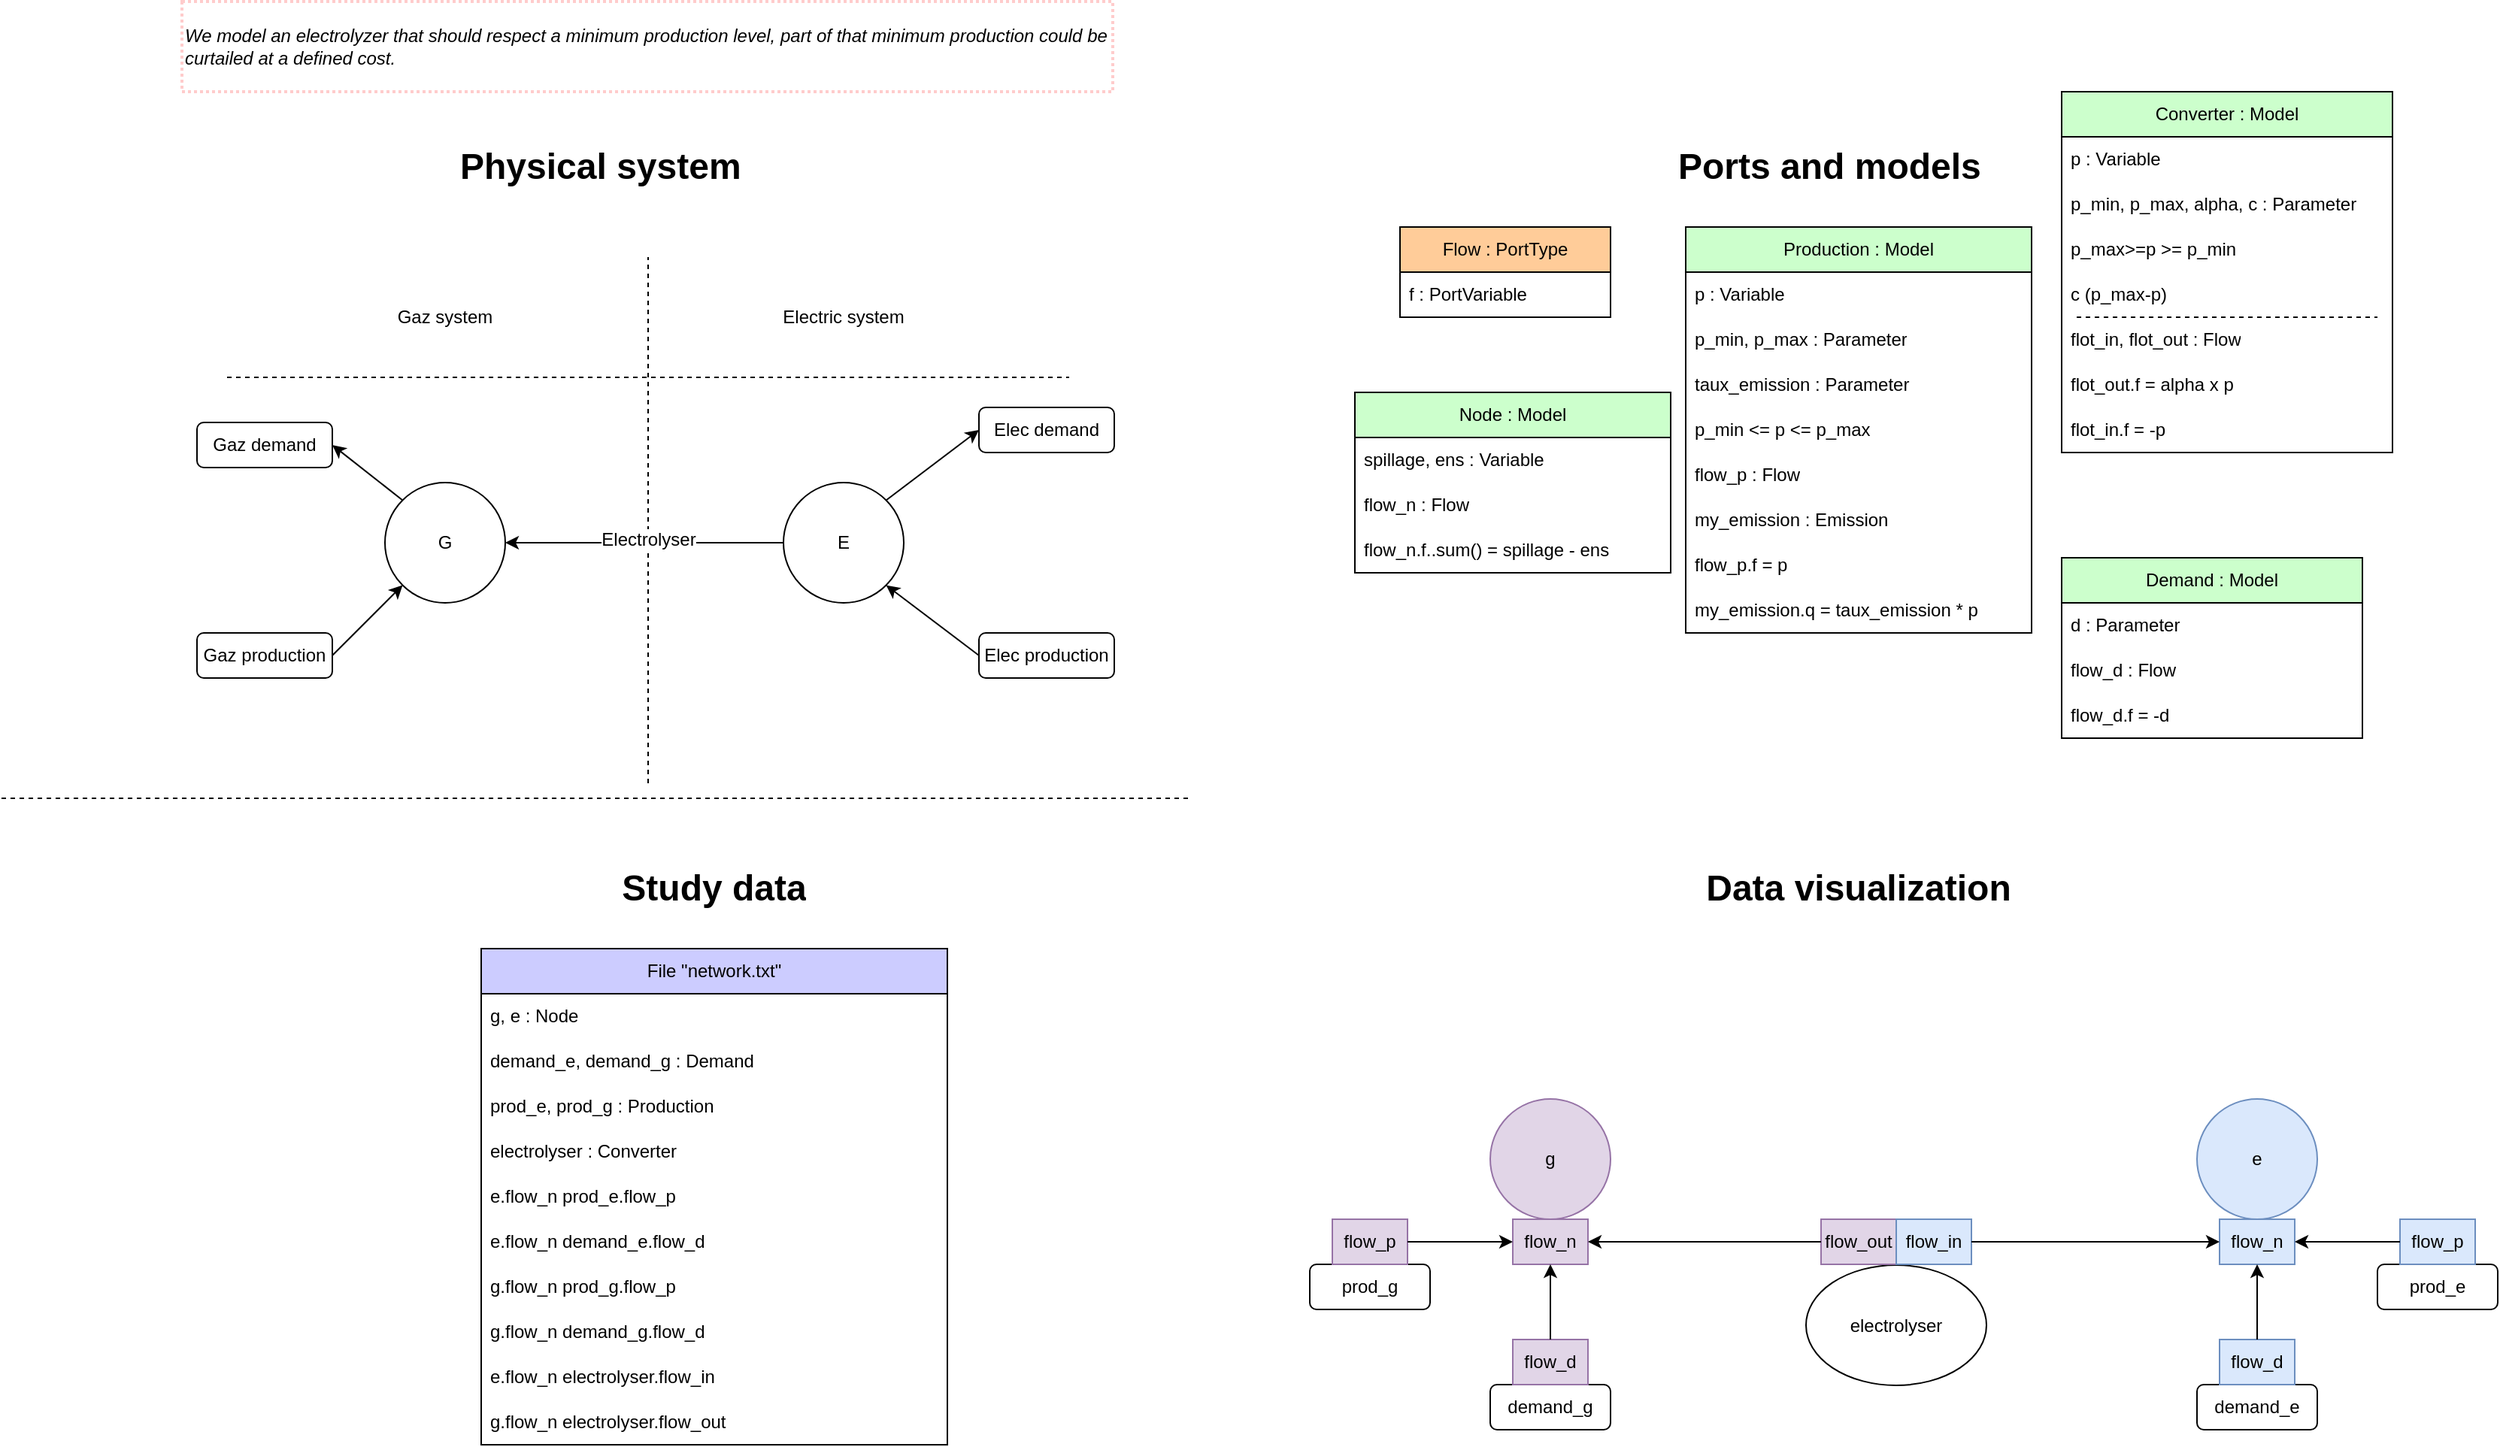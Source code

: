 <mxfile>
    <diagram id="C5RBs43oDa-KdzZeNtuy" name="Page-1">
        <mxGraphModel dx="750" dy="1740" grid="1" gridSize="10" guides="1" tooltips="1" connect="1" arrows="1" fold="1" page="1" pageScale="1" pageWidth="827" pageHeight="1169" math="0" shadow="0">
            <root>
                <mxCell id="WIyWlLk6GJQsqaUBKTNV-0"/>
                <mxCell id="WIyWlLk6GJQsqaUBKTNV-1" parent="WIyWlLk6GJQsqaUBKTNV-0"/>
                <mxCell id="hW5n2ouBTmK9XzmkuQqM-54" value="" style="endArrow=none;dashed=1;html=1;rounded=0;" parent="WIyWlLk6GJQsqaUBKTNV-1" edge="1">
                    <mxGeometry width="50" height="50" relative="1" as="geometry">
                        <mxPoint x="440" y="-10" as="sourcePoint"/>
                        <mxPoint x="440" y="-360" as="targetPoint"/>
                    </mxGeometry>
                </mxCell>
                <mxCell id="hW5n2ouBTmK9XzmkuQqM-55" value="" style="endArrow=none;dashed=1;html=1;rounded=0;" parent="WIyWlLk6GJQsqaUBKTNV-1" edge="1">
                    <mxGeometry width="50" height="50" relative="1" as="geometry">
                        <mxPoint x="160" y="-280" as="sourcePoint"/>
                        <mxPoint x="720" y="-280" as="targetPoint"/>
                    </mxGeometry>
                </mxCell>
                <mxCell id="hW5n2ouBTmK9XzmkuQqM-56" value="Gaz system" style="text;html=1;strokeColor=none;fillColor=none;align=center;verticalAlign=middle;whiteSpace=wrap;rounded=0;" parent="WIyWlLk6GJQsqaUBKTNV-1" vertex="1">
                    <mxGeometry x="250" y="-340" width="110" height="40" as="geometry"/>
                </mxCell>
                <mxCell id="hW5n2ouBTmK9XzmkuQqM-57" value="Electric system" style="text;html=1;strokeColor=none;fillColor=none;align=center;verticalAlign=middle;whiteSpace=wrap;rounded=0;" parent="WIyWlLk6GJQsqaUBKTNV-1" vertex="1">
                    <mxGeometry x="515" y="-340" width="110" height="40" as="geometry"/>
                </mxCell>
                <mxCell id="hW5n2ouBTmK9XzmkuQqM-58" value="G" style="ellipse;whiteSpace=wrap;html=1;aspect=fixed;" parent="WIyWlLk6GJQsqaUBKTNV-1" vertex="1">
                    <mxGeometry x="265" y="-210" width="80" height="80" as="geometry"/>
                </mxCell>
                <mxCell id="hW5n2ouBTmK9XzmkuQqM-59" value="E" style="ellipse;whiteSpace=wrap;html=1;aspect=fixed;" parent="WIyWlLk6GJQsqaUBKTNV-1" vertex="1">
                    <mxGeometry x="530" y="-210" width="80" height="80" as="geometry"/>
                </mxCell>
                <mxCell id="hW5n2ouBTmK9XzmkuQqM-60" value="" style="endArrow=classic;html=1;rounded=0;entryX=0;entryY=1;entryDx=0;entryDy=0;exitX=1;exitY=0.5;exitDx=0;exitDy=0;" parent="WIyWlLk6GJQsqaUBKTNV-1" source="hW5n2ouBTmK9XzmkuQqM-64" target="hW5n2ouBTmK9XzmkuQqM-58" edge="1">
                    <mxGeometry width="50" height="50" relative="1" as="geometry">
                        <mxPoint x="230" y="-90" as="sourcePoint"/>
                        <mxPoint x="440" y="-90" as="targetPoint"/>
                    </mxGeometry>
                </mxCell>
                <mxCell id="hW5n2ouBTmK9XzmkuQqM-61" value="" style="endArrow=classic;html=1;rounded=0;exitX=0;exitY=0;exitDx=0;exitDy=0;entryX=1;entryY=0.5;entryDx=0;entryDy=0;" parent="WIyWlLk6GJQsqaUBKTNV-1" source="hW5n2ouBTmK9XzmkuQqM-58" target="hW5n2ouBTmK9XzmkuQqM-67" edge="1">
                    <mxGeometry width="50" height="50" relative="1" as="geometry">
                        <mxPoint x="240" y="-80" as="sourcePoint"/>
                        <mxPoint x="210" y="-230" as="targetPoint"/>
                    </mxGeometry>
                </mxCell>
                <mxCell id="hW5n2ouBTmK9XzmkuQqM-62" value="" style="endArrow=classic;html=1;rounded=0;exitX=1;exitY=0;exitDx=0;exitDy=0;entryX=0;entryY=0.5;entryDx=0;entryDy=0;" parent="WIyWlLk6GJQsqaUBKTNV-1" source="hW5n2ouBTmK9XzmkuQqM-59" target="hW5n2ouBTmK9XzmkuQqM-66" edge="1">
                    <mxGeometry width="50" height="50" relative="1" as="geometry">
                        <mxPoint x="707" y="-228" as="sourcePoint"/>
                        <mxPoint x="650" y="-240" as="targetPoint"/>
                    </mxGeometry>
                </mxCell>
                <mxCell id="hW5n2ouBTmK9XzmkuQqM-63" value="" style="endArrow=classic;html=1;rounded=0;entryX=1;entryY=1;entryDx=0;entryDy=0;exitX=0;exitY=0.5;exitDx=0;exitDy=0;" parent="WIyWlLk6GJQsqaUBKTNV-1" source="hW5n2ouBTmK9XzmkuQqM-65" target="hW5n2ouBTmK9XzmkuQqM-59" edge="1">
                    <mxGeometry width="50" height="50" relative="1" as="geometry">
                        <mxPoint x="650" y="-90" as="sourcePoint"/>
                        <mxPoint x="600" y="-110" as="targetPoint"/>
                    </mxGeometry>
                </mxCell>
                <mxCell id="hW5n2ouBTmK9XzmkuQqM-64" value="Gaz production" style="rounded=1;whiteSpace=wrap;html=1;" parent="WIyWlLk6GJQsqaUBKTNV-1" vertex="1">
                    <mxGeometry x="140" y="-110" width="90" height="30" as="geometry"/>
                </mxCell>
                <mxCell id="hW5n2ouBTmK9XzmkuQqM-65" value="Elec production" style="rounded=1;whiteSpace=wrap;html=1;" parent="WIyWlLk6GJQsqaUBKTNV-1" vertex="1">
                    <mxGeometry x="660" y="-110" width="90" height="30" as="geometry"/>
                </mxCell>
                <mxCell id="hW5n2ouBTmK9XzmkuQqM-66" value="Elec demand" style="rounded=1;whiteSpace=wrap;html=1;" parent="WIyWlLk6GJQsqaUBKTNV-1" vertex="1">
                    <mxGeometry x="660" y="-260" width="90" height="30" as="geometry"/>
                </mxCell>
                <mxCell id="hW5n2ouBTmK9XzmkuQqM-67" value="Gaz demand" style="rounded=1;whiteSpace=wrap;html=1;" parent="WIyWlLk6GJQsqaUBKTNV-1" vertex="1">
                    <mxGeometry x="140" y="-250" width="90" height="30" as="geometry"/>
                </mxCell>
                <mxCell id="hW5n2ouBTmK9XzmkuQqM-70" value="" style="endArrow=classic;html=1;rounded=0;exitX=0;exitY=0.5;exitDx=0;exitDy=0;entryX=1;entryY=0.5;entryDx=0;entryDy=0;" parent="WIyWlLk6GJQsqaUBKTNV-1" source="hW5n2ouBTmK9XzmkuQqM-59" target="hW5n2ouBTmK9XzmkuQqM-58" edge="1">
                    <mxGeometry relative="1" as="geometry">
                        <mxPoint x="360" y="-70" as="sourcePoint"/>
                        <mxPoint x="460" y="-70" as="targetPoint"/>
                    </mxGeometry>
                </mxCell>
                <mxCell id="hW5n2ouBTmK9XzmkuQqM-71" value="Label" style="edgeLabel;resizable=0;html=1;align=center;verticalAlign=middle;" parent="hW5n2ouBTmK9XzmkuQqM-70" connectable="0" vertex="1">
                    <mxGeometry relative="1" as="geometry"/>
                </mxCell>
                <mxCell id="hW5n2ouBTmK9XzmkuQqM-72" value="&lt;font style=&quot;font-size: 12px;&quot;&gt;Electrolyser&lt;/font&gt;" style="edgeLabel;html=1;align=center;verticalAlign=middle;resizable=0;points=[];" parent="hW5n2ouBTmK9XzmkuQqM-70" vertex="1" connectable="0">
                    <mxGeometry x="-0.024" y="-2" relative="1" as="geometry">
                        <mxPoint as="offset"/>
                    </mxGeometry>
                </mxCell>
                <mxCell id="hW5n2ouBTmK9XzmkuQqM-78" value="" style="endArrow=none;dashed=1;html=1;rounded=0;" parent="WIyWlLk6GJQsqaUBKTNV-1" edge="1">
                    <mxGeometry width="50" height="50" relative="1" as="geometry">
                        <mxPoint x="10" as="sourcePoint"/>
                        <mxPoint x="800" as="targetPoint"/>
                    </mxGeometry>
                </mxCell>
                <mxCell id="hW5n2ouBTmK9XzmkuQqM-81" value="&lt;h1&gt;Physical system&lt;br&gt;&lt;/h1&gt;" style="text;html=1;strokeColor=none;fillColor=none;spacing=5;spacingTop=-20;whiteSpace=wrap;overflow=hidden;rounded=0;" parent="WIyWlLk6GJQsqaUBKTNV-1" vertex="1">
                    <mxGeometry x="310" y="-440" width="250" height="40" as="geometry"/>
                </mxCell>
                <mxCell id="0" value="" style="group" parent="WIyWlLk6GJQsqaUBKTNV-1" vertex="1" connectable="0">
                    <mxGeometry x="890" y="-440" width="710" height="460" as="geometry"/>
                </mxCell>
                <mxCell id="hW5n2ouBTmK9XzmkuQqM-79" value="&lt;h1&gt;Ports and models&lt;br&gt;&lt;/h1&gt;" style="text;html=1;strokeColor=none;fillColor=none;spacing=5;spacingTop=-20;whiteSpace=wrap;overflow=hidden;rounded=0;" parent="0" vertex="1">
                    <mxGeometry x="230" width="250" height="40" as="geometry"/>
                </mxCell>
                <mxCell id="92" value="Flow : PortType" style="swimlane;fontStyle=0;childLayout=stackLayout;horizontal=1;startSize=30;horizontalStack=0;resizeParent=1;resizeParentMax=0;resizeLast=0;collapsible=1;marginBottom=0;whiteSpace=wrap;html=1;fillColor=#FFCC99;" parent="0" vertex="1">
                    <mxGeometry x="50" y="60" width="140" height="60" as="geometry"/>
                </mxCell>
                <mxCell id="93" value="f : PortVariable" style="text;strokeColor=none;fillColor=none;align=left;verticalAlign=middle;spacingLeft=4;spacingRight=4;overflow=hidden;points=[[0,0.5],[1,0.5]];portConstraint=eastwest;rotatable=0;whiteSpace=wrap;html=1;" parent="92" vertex="1">
                    <mxGeometry y="30" width="140" height="30" as="geometry"/>
                </mxCell>
                <mxCell id="94" value="Node : Model" style="swimlane;fontStyle=0;childLayout=stackLayout;horizontal=1;startSize=30;horizontalStack=0;resizeParent=1;resizeParentMax=0;resizeLast=0;collapsible=1;marginBottom=0;whiteSpace=wrap;html=1;fillColor=#CCFFCC;fontColor=#000000;" parent="0" vertex="1">
                    <mxGeometry x="20" y="170" width="210" height="120" as="geometry"/>
                </mxCell>
                <mxCell id="95" value="spillage, ens : Variable" style="text;strokeColor=none;fillColor=none;align=left;verticalAlign=middle;spacingLeft=4;spacingRight=4;overflow=hidden;points=[[0,0.5],[1,0.5]];portConstraint=eastwest;rotatable=0;whiteSpace=wrap;html=1;" parent="94" vertex="1">
                    <mxGeometry y="30" width="210" height="30" as="geometry"/>
                </mxCell>
                <mxCell id="96" value="flow_n : Flow" style="text;strokeColor=none;fillColor=none;align=left;verticalAlign=middle;spacingLeft=4;spacingRight=4;overflow=hidden;points=[[0,0.5],[1,0.5]];portConstraint=eastwest;rotatable=0;whiteSpace=wrap;html=1;" parent="94" vertex="1">
                    <mxGeometry y="60" width="210" height="30" as="geometry"/>
                </mxCell>
                <mxCell id="97" value="flow_n.f..sum() = spillage - ens" style="text;strokeColor=none;fillColor=none;align=left;verticalAlign=middle;spacingLeft=4;spacingRight=4;overflow=hidden;points=[[0,0.5],[1,0.5]];portConstraint=eastwest;rotatable=0;whiteSpace=wrap;html=1;" parent="94" vertex="1">
                    <mxGeometry y="90" width="210" height="30" as="geometry"/>
                </mxCell>
                <mxCell id="107" value="&lt;font color=&quot;#000000&quot;&gt;Converter : Model&lt;/font&gt;" style="swimlane;fontStyle=0;childLayout=stackLayout;horizontal=1;startSize=30;horizontalStack=0;resizeParent=1;resizeParentMax=0;resizeLast=0;collapsible=1;marginBottom=0;whiteSpace=wrap;html=1;fillColor=#CCFFCC;" parent="0" vertex="1">
                    <mxGeometry x="490" y="-30" width="220" height="240" as="geometry"/>
                </mxCell>
                <mxCell id="108" value="p : Variable" style="text;strokeColor=none;fillColor=none;align=left;verticalAlign=middle;spacingLeft=4;spacingRight=4;overflow=hidden;points=[[0,0.5],[1,0.5]];portConstraint=eastwest;rotatable=0;whiteSpace=wrap;html=1;" parent="107" vertex="1">
                    <mxGeometry y="30" width="220" height="30" as="geometry"/>
                </mxCell>
                <mxCell id="109" value="p_min, p_max, alpha, c : Parameter" style="text;strokeColor=none;fillColor=none;align=left;verticalAlign=middle;spacingLeft=4;spacingRight=4;overflow=hidden;points=[[0,0.5],[1,0.5]];portConstraint=eastwest;rotatable=0;whiteSpace=wrap;html=1;" parent="107" vertex="1">
                    <mxGeometry y="60" width="220" height="30" as="geometry"/>
                </mxCell>
                <mxCell id="130" value="p_max&amp;gt;=p &amp;gt;= p_min" style="text;strokeColor=none;fillColor=none;align=left;verticalAlign=middle;spacingLeft=4;spacingRight=4;overflow=hidden;points=[[0,0.5],[1,0.5]];portConstraint=eastwest;rotatable=0;whiteSpace=wrap;html=1;" vertex="1" parent="107">
                    <mxGeometry y="90" width="220" height="30" as="geometry"/>
                </mxCell>
                <mxCell id="110" value="c (p_max-p)" style="text;strokeColor=none;fillColor=none;align=left;verticalAlign=middle;spacingLeft=4;spacingRight=4;overflow=hidden;points=[[0,0.5],[1,0.5]];portConstraint=eastwest;rotatable=0;whiteSpace=wrap;html=1;" parent="107" vertex="1">
                    <mxGeometry y="120" width="220" height="30" as="geometry"/>
                </mxCell>
                <mxCell id="111" value="" style="endArrow=none;dashed=1;html=1;rounded=0;exitX=0;exitY=0.5;exitDx=0;exitDy=0;entryX=1;entryY=0.5;entryDx=0;entryDy=0;" parent="107" edge="1">
                    <mxGeometry width="50" height="50" relative="1" as="geometry">
                        <mxPoint x="10" y="150" as="sourcePoint"/>
                        <mxPoint x="210" y="150" as="targetPoint"/>
                    </mxGeometry>
                </mxCell>
                <mxCell id="112" value="flot_in, flot_out : Flow" style="text;strokeColor=none;fillColor=none;align=left;verticalAlign=middle;spacingLeft=4;spacingRight=4;overflow=hidden;points=[[0,0.5],[1,0.5]];portConstraint=eastwest;rotatable=0;whiteSpace=wrap;html=1;" parent="107" vertex="1">
                    <mxGeometry y="150" width="220" height="30" as="geometry"/>
                </mxCell>
                <mxCell id="114" value="flot_out.f = alpha x p" style="text;strokeColor=none;fillColor=none;align=left;verticalAlign=middle;spacingLeft=4;spacingRight=4;overflow=hidden;points=[[0,0.5],[1,0.5]];portConstraint=eastwest;rotatable=0;whiteSpace=wrap;html=1;" parent="107" vertex="1">
                    <mxGeometry y="180" width="220" height="30" as="geometry"/>
                </mxCell>
                <mxCell id="113" value="flot_in.f = -p" style="text;strokeColor=none;fillColor=none;align=left;verticalAlign=middle;spacingLeft=4;spacingRight=4;overflow=hidden;points=[[0,0.5],[1,0.5]];portConstraint=eastwest;rotatable=0;whiteSpace=wrap;html=1;" parent="107" vertex="1">
                    <mxGeometry y="210" width="220" height="30" as="geometry"/>
                </mxCell>
                <mxCell id="115" value="Demand : Model" style="swimlane;fontStyle=0;childLayout=stackLayout;horizontal=1;startSize=30;horizontalStack=0;resizeParent=1;resizeParentMax=0;resizeLast=0;collapsible=1;marginBottom=0;whiteSpace=wrap;html=1;fillColor=#CCFFCC;fontColor=#000000;" parent="0" vertex="1">
                    <mxGeometry x="490" y="280" width="200" height="120" as="geometry"/>
                </mxCell>
                <mxCell id="116" value="d : Parameter" style="text;strokeColor=none;fillColor=none;align=left;verticalAlign=middle;spacingLeft=4;spacingRight=4;overflow=hidden;points=[[0,0.5],[1,0.5]];portConstraint=eastwest;rotatable=0;whiteSpace=wrap;html=1;" parent="115" vertex="1">
                    <mxGeometry y="30" width="200" height="30" as="geometry"/>
                </mxCell>
                <mxCell id="117" value="flow_d : Flow" style="text;strokeColor=none;fillColor=none;align=left;verticalAlign=middle;spacingLeft=4;spacingRight=4;overflow=hidden;points=[[0,0.5],[1,0.5]];portConstraint=eastwest;rotatable=0;whiteSpace=wrap;html=1;" parent="115" vertex="1">
                    <mxGeometry y="60" width="200" height="30" as="geometry"/>
                </mxCell>
                <mxCell id="118" value="flow_d.f = -d" style="text;strokeColor=none;fillColor=none;align=left;verticalAlign=middle;spacingLeft=4;spacingRight=4;overflow=hidden;points=[[0,0.5],[1,0.5]];portConstraint=eastwest;rotatable=0;whiteSpace=wrap;html=1;" parent="115" vertex="1">
                    <mxGeometry y="90" width="200" height="30" as="geometry"/>
                </mxCell>
                <mxCell id="1" value="" style="group" parent="WIyWlLk6GJQsqaUBKTNV-1" vertex="1" connectable="0">
                    <mxGeometry x="109" y="40" width="680" height="320" as="geometry"/>
                </mxCell>
                <mxCell id="hW5n2ouBTmK9XzmkuQqM-36" value="File &quot;network.txt&quot;" style="swimlane;fontStyle=0;childLayout=stackLayout;horizontal=1;startSize=30;horizontalStack=0;resizeParent=1;resizeParentMax=0;resizeLast=0;collapsible=1;marginBottom=0;whiteSpace=wrap;html=1;fillColor=#CCCCFF;" parent="1" vertex="1">
                    <mxGeometry x="220" y="60" width="310" height="330" as="geometry"/>
                </mxCell>
                <mxCell id="hW5n2ouBTmK9XzmkuQqM-39" value="g, e : Node" style="text;strokeColor=none;fillColor=none;align=left;verticalAlign=middle;spacingLeft=4;spacingRight=4;overflow=hidden;points=[[0,0.5],[1,0.5]];portConstraint=eastwest;rotatable=0;whiteSpace=wrap;html=1;" parent="hW5n2ouBTmK9XzmkuQqM-36" vertex="1">
                    <mxGeometry y="30" width="310" height="30" as="geometry"/>
                </mxCell>
                <mxCell id="hW5n2ouBTmK9XzmkuQqM-44" value="demand_e, demand_g : Demand" style="text;strokeColor=none;fillColor=none;align=left;verticalAlign=middle;spacingLeft=4;spacingRight=4;overflow=hidden;points=[[0,0.5],[1,0.5]];portConstraint=eastwest;rotatable=0;whiteSpace=wrap;html=1;" parent="hW5n2ouBTmK9XzmkuQqM-36" vertex="1">
                    <mxGeometry y="60" width="310" height="30" as="geometry"/>
                </mxCell>
                <mxCell id="hW5n2ouBTmK9XzmkuQqM-41" value="prod_e, prod_g : Production" style="text;strokeColor=none;fillColor=none;align=left;verticalAlign=middle;spacingLeft=4;spacingRight=4;overflow=hidden;points=[[0,0.5],[1,0.5]];portConstraint=eastwest;rotatable=0;whiteSpace=wrap;html=1;" parent="hW5n2ouBTmK9XzmkuQqM-36" vertex="1">
                    <mxGeometry y="90" width="310" height="30" as="geometry"/>
                </mxCell>
                <mxCell id="hW5n2ouBTmK9XzmkuQqM-37" value="electrolyser : Converter" style="text;strokeColor=none;fillColor=none;align=left;verticalAlign=middle;spacingLeft=4;spacingRight=4;overflow=hidden;points=[[0,0.5],[1,0.5]];portConstraint=eastwest;rotatable=0;whiteSpace=wrap;html=1;" parent="hW5n2ouBTmK9XzmkuQqM-36" vertex="1">
                    <mxGeometry y="120" width="310" height="30" as="geometry"/>
                </mxCell>
                <mxCell id="hW5n2ouBTmK9XzmkuQqM-47" value="e.flow_n prod_e.flow_p" style="text;strokeColor=none;fillColor=none;align=left;verticalAlign=middle;spacingLeft=4;spacingRight=4;overflow=hidden;points=[[0,0.5],[1,0.5]];portConstraint=eastwest;rotatable=0;whiteSpace=wrap;html=1;" parent="hW5n2ouBTmK9XzmkuQqM-36" vertex="1">
                    <mxGeometry y="150" width="310" height="30" as="geometry"/>
                </mxCell>
                <mxCell id="hW5n2ouBTmK9XzmkuQqM-48" value="e.flow_n demand_e.flow_d" style="text;strokeColor=none;fillColor=none;align=left;verticalAlign=middle;spacingLeft=4;spacingRight=4;overflow=hidden;points=[[0,0.5],[1,0.5]];portConstraint=eastwest;rotatable=0;whiteSpace=wrap;html=1;" parent="hW5n2ouBTmK9XzmkuQqM-36" vertex="1">
                    <mxGeometry y="180" width="310" height="30" as="geometry"/>
                </mxCell>
                <mxCell id="hW5n2ouBTmK9XzmkuQqM-49" value="g.flow_n prod_g.flow_p" style="text;strokeColor=none;fillColor=none;align=left;verticalAlign=middle;spacingLeft=4;spacingRight=4;overflow=hidden;points=[[0,0.5],[1,0.5]];portConstraint=eastwest;rotatable=0;whiteSpace=wrap;html=1;" parent="hW5n2ouBTmK9XzmkuQqM-36" vertex="1">
                    <mxGeometry y="210" width="310" height="30" as="geometry"/>
                </mxCell>
                <mxCell id="hW5n2ouBTmK9XzmkuQqM-50" value="g.flow_n demand_g.flow_d" style="text;strokeColor=none;fillColor=none;align=left;verticalAlign=middle;spacingLeft=4;spacingRight=4;overflow=hidden;points=[[0,0.5],[1,0.5]];portConstraint=eastwest;rotatable=0;whiteSpace=wrap;html=1;" parent="hW5n2ouBTmK9XzmkuQqM-36" vertex="1">
                    <mxGeometry y="240" width="310" height="30" as="geometry"/>
                </mxCell>
                <mxCell id="hW5n2ouBTmK9XzmkuQqM-51" value="e.flow_n electrolyser.flow_in" style="text;strokeColor=none;fillColor=none;align=left;verticalAlign=middle;spacingLeft=4;spacingRight=4;overflow=hidden;points=[[0,0.5],[1,0.5]];portConstraint=eastwest;rotatable=0;whiteSpace=wrap;html=1;" parent="hW5n2ouBTmK9XzmkuQqM-36" vertex="1">
                    <mxGeometry y="270" width="310" height="30" as="geometry"/>
                </mxCell>
                <mxCell id="hW5n2ouBTmK9XzmkuQqM-46" value="g.flow_n electrolyser.flow_out" style="text;strokeColor=none;fillColor=none;align=left;verticalAlign=middle;spacingLeft=4;spacingRight=4;overflow=hidden;points=[[0,0.5],[1,0.5]];portConstraint=eastwest;rotatable=0;whiteSpace=wrap;html=1;" parent="hW5n2ouBTmK9XzmkuQqM-36" vertex="1">
                    <mxGeometry y="300" width="310" height="30" as="geometry"/>
                </mxCell>
                <mxCell id="hW5n2ouBTmK9XzmkuQqM-80" value="&lt;h1&gt;Study data&lt;br&gt;&lt;/h1&gt;" style="text;html=1;strokeColor=none;fillColor=none;spacing=5;spacingTop=-20;whiteSpace=wrap;overflow=hidden;rounded=0;align=center;" parent="1" vertex="1">
                    <mxGeometry x="250" width="250" height="40" as="geometry"/>
                </mxCell>
                <mxCell id="11" value="&lt;font style=&quot;&quot;&gt;&lt;b style=&quot;&quot;&gt;&lt;font style=&quot;font-size: 24px;&quot;&gt;Data visualization&lt;/font&gt;&lt;br&gt;&lt;/b&gt;&lt;/font&gt;" style="text;html=1;strokeColor=none;fillColor=none;align=center;verticalAlign=middle;whiteSpace=wrap;rounded=0;" parent="WIyWlLk6GJQsqaUBKTNV-1" vertex="1">
                    <mxGeometry x="1030" width="430" height="120" as="geometry"/>
                </mxCell>
                <mxCell id="49" value="" style="group" parent="WIyWlLk6GJQsqaUBKTNV-1" vertex="1" connectable="0">
                    <mxGeometry x="880" y="170" width="790" height="260.5" as="geometry"/>
                </mxCell>
                <mxCell id="2" value="" style="group" parent="49" vertex="1" connectable="0">
                    <mxGeometry x="120" y="30" width="80" height="110" as="geometry"/>
                </mxCell>
                <mxCell id="3" value="g" style="ellipse;whiteSpace=wrap;html=1;aspect=fixed;fillColor=#e1d5e7;strokeColor=#9673a6;" parent="2" vertex="1">
                    <mxGeometry width="80" height="80" as="geometry"/>
                </mxCell>
                <mxCell id="4" value="flow_n" style="rounded=0;whiteSpace=wrap;html=1;fillColor=#e1d5e7;strokeColor=#9673a6;" parent="2" vertex="1">
                    <mxGeometry x="15" y="80" width="50" height="30" as="geometry"/>
                </mxCell>
                <mxCell id="8" value="" style="group" parent="49" vertex="1" connectable="0">
                    <mxGeometry x="590" y="30" width="80" height="110" as="geometry"/>
                </mxCell>
                <mxCell id="9" value="e" style="ellipse;whiteSpace=wrap;html=1;aspect=fixed;fillColor=#dae8fc;strokeColor=#6c8ebf;" parent="8" vertex="1">
                    <mxGeometry width="80" height="80" as="geometry"/>
                </mxCell>
                <mxCell id="10" value="flow_n" style="rounded=0;whiteSpace=wrap;html=1;fillColor=#dae8fc;strokeColor=#6c8ebf;" parent="8" vertex="1">
                    <mxGeometry x="15" y="80" width="50" height="30" as="geometry"/>
                </mxCell>
                <mxCell id="17" value="" style="group" parent="49" vertex="1" connectable="0">
                    <mxGeometry x="330" y="110" width="120" height="110.5" as="geometry"/>
                </mxCell>
                <mxCell id="18" value="electrolyser" style="ellipse;whiteSpace=wrap;html=1;" parent="17" vertex="1">
                    <mxGeometry y="30.5" width="120" height="80" as="geometry"/>
                </mxCell>
                <mxCell id="19" value="" style="group;fillColor=#f8cecc;strokeColor=#b85450;" parent="17" vertex="1" connectable="0">
                    <mxGeometry x="10" width="100" height="30" as="geometry"/>
                </mxCell>
                <mxCell id="20" value="flow_out" style="rounded=0;whiteSpace=wrap;html=1;fillColor=#e1d5e7;strokeColor=#9673a6;" parent="19" vertex="1">
                    <mxGeometry width="50" height="30" as="geometry"/>
                </mxCell>
                <mxCell id="21" value="flow_in" style="rounded=0;whiteSpace=wrap;html=1;fillColor=#dae8fc;strokeColor=#6c8ebf;" parent="19" vertex="1">
                    <mxGeometry x="50" width="50" height="30" as="geometry"/>
                </mxCell>
                <mxCell id="33" value="" style="group" parent="49" vertex="1" connectable="0">
                    <mxGeometry x="710" y="110" width="80" height="60" as="geometry"/>
                </mxCell>
                <mxCell id="30" value="prod_e" style="rounded=1;whiteSpace=wrap;html=1;container=0;" parent="33" vertex="1">
                    <mxGeometry y="30" width="80" height="30" as="geometry"/>
                </mxCell>
                <mxCell id="31" value="flow_p" style="rounded=0;whiteSpace=wrap;html=1;fillColor=#dae8fc;strokeColor=#6c8ebf;container=0;" parent="33" vertex="1">
                    <mxGeometry x="15" width="50" height="30" as="geometry"/>
                </mxCell>
                <mxCell id="34" value="" style="group" parent="49" vertex="1" connectable="0">
                    <mxGeometry x="590" y="190" width="80" height="60" as="geometry"/>
                </mxCell>
                <mxCell id="35" value="demand_e" style="rounded=1;whiteSpace=wrap;html=1;container=0;" parent="34" vertex="1">
                    <mxGeometry y="30" width="80" height="30" as="geometry"/>
                </mxCell>
                <mxCell id="36" value="flow_d" style="rounded=0;whiteSpace=wrap;html=1;fillColor=#dae8fc;strokeColor=#6c8ebf;container=0;" parent="34" vertex="1">
                    <mxGeometry x="15" width="50" height="30" as="geometry"/>
                </mxCell>
                <mxCell id="37" value="" style="group" parent="49" vertex="1" connectable="0">
                    <mxGeometry x="120" y="190" width="80" height="60" as="geometry"/>
                </mxCell>
                <mxCell id="38" value="demand_g" style="rounded=1;whiteSpace=wrap;html=1;container=0;" parent="37" vertex="1">
                    <mxGeometry y="30" width="80" height="30" as="geometry"/>
                </mxCell>
                <mxCell id="39" value="flow_d" style="rounded=0;whiteSpace=wrap;html=1;fillColor=#e1d5e7;strokeColor=#9673a6;container=0;" parent="37" vertex="1">
                    <mxGeometry x="15" width="50" height="30" as="geometry"/>
                </mxCell>
                <mxCell id="40" value="" style="group" parent="49" vertex="1" connectable="0">
                    <mxGeometry y="110" width="80" height="60" as="geometry"/>
                </mxCell>
                <mxCell id="41" value="prod_g" style="rounded=1;whiteSpace=wrap;html=1;container=0;" parent="40" vertex="1">
                    <mxGeometry y="30" width="80" height="30" as="geometry"/>
                </mxCell>
                <mxCell id="42" value="flow_p" style="rounded=0;whiteSpace=wrap;html=1;fillColor=#e1d5e7;strokeColor=#9673a6;container=0;" parent="40" vertex="1">
                    <mxGeometry x="15" width="50" height="30" as="geometry"/>
                </mxCell>
                <mxCell id="119" style="edgeStyle=none;html=1;entryX=0;entryY=0.5;entryDx=0;entryDy=0;" parent="49" source="42" target="4" edge="1">
                    <mxGeometry relative="1" as="geometry"/>
                </mxCell>
                <mxCell id="120" style="edgeStyle=none;html=1;entryX=0.5;entryY=1;entryDx=0;entryDy=0;" parent="49" source="39" target="4" edge="1">
                    <mxGeometry relative="1" as="geometry"/>
                </mxCell>
                <mxCell id="122" style="edgeStyle=none;html=1;entryX=1;entryY=0.5;entryDx=0;entryDy=0;" parent="49" source="20" target="4" edge="1">
                    <mxGeometry relative="1" as="geometry"/>
                </mxCell>
                <mxCell id="123" style="edgeStyle=none;html=1;entryX=0;entryY=0.5;entryDx=0;entryDy=0;" parent="49" source="21" target="10" edge="1">
                    <mxGeometry relative="1" as="geometry"/>
                </mxCell>
                <mxCell id="127" style="edgeStyle=none;html=1;entryX=1;entryY=0.5;entryDx=0;entryDy=0;" parent="49" source="31" target="10" edge="1">
                    <mxGeometry relative="1" as="geometry"/>
                </mxCell>
                <mxCell id="128" style="edgeStyle=none;html=1;" parent="49" source="36" target="10" edge="1">
                    <mxGeometry relative="1" as="geometry"/>
                </mxCell>
                <mxCell id="98" value="Production : Model" style="swimlane;fontStyle=0;childLayout=stackLayout;horizontal=1;startSize=30;horizontalStack=0;resizeParent=1;resizeParentMax=0;resizeLast=0;collapsible=1;marginBottom=0;whiteSpace=wrap;html=1;fillColor=#CCFFCC;fontColor=#000000;" parent="WIyWlLk6GJQsqaUBKTNV-1" vertex="1">
                    <mxGeometry x="1130" y="-380" width="230" height="270" as="geometry"/>
                </mxCell>
                <mxCell id="99" value="p : Variable" style="text;strokeColor=none;fillColor=none;align=left;verticalAlign=middle;spacingLeft=4;spacingRight=4;overflow=hidden;points=[[0,0.5],[1,0.5]];portConstraint=eastwest;rotatable=0;whiteSpace=wrap;html=1;" parent="98" vertex="1">
                    <mxGeometry y="30" width="230" height="30" as="geometry"/>
                </mxCell>
                <mxCell id="100" value="p_min, p_max : Parameter" style="text;strokeColor=none;fillColor=none;align=left;verticalAlign=middle;spacingLeft=4;spacingRight=4;overflow=hidden;points=[[0,0.5],[1,0.5]];portConstraint=eastwest;rotatable=0;whiteSpace=wrap;html=1;" parent="98" vertex="1">
                    <mxGeometry y="60" width="230" height="30" as="geometry"/>
                </mxCell>
                <mxCell id="101" value="taux_emission : Parameter" style="text;strokeColor=none;fillColor=none;align=left;verticalAlign=middle;spacingLeft=4;spacingRight=4;overflow=hidden;points=[[0,0.5],[1,0.5]];portConstraint=eastwest;rotatable=0;whiteSpace=wrap;html=1;" parent="98" vertex="1">
                    <mxGeometry y="90" width="230" height="30" as="geometry"/>
                </mxCell>
                <mxCell id="102" value="p_min &amp;lt;= p &amp;lt;= p_max" style="text;strokeColor=none;fillColor=none;align=left;verticalAlign=middle;spacingLeft=4;spacingRight=4;overflow=hidden;points=[[0,0.5],[1,0.5]];portConstraint=eastwest;rotatable=0;whiteSpace=wrap;html=1;" parent="98" vertex="1">
                    <mxGeometry y="120" width="230" height="30" as="geometry"/>
                </mxCell>
                <mxCell id="103" value="flow_p : Flow" style="text;strokeColor=none;fillColor=none;align=left;verticalAlign=middle;spacingLeft=4;spacingRight=4;overflow=hidden;points=[[0,0.5],[1,0.5]];portConstraint=eastwest;rotatable=0;whiteSpace=wrap;html=1;" parent="98" vertex="1">
                    <mxGeometry y="150" width="230" height="30" as="geometry"/>
                </mxCell>
                <mxCell id="104" value="my_emission : Emission" style="text;strokeColor=none;fillColor=none;align=left;verticalAlign=middle;spacingLeft=4;spacingRight=4;overflow=hidden;points=[[0,0.5],[1,0.5]];portConstraint=eastwest;rotatable=0;whiteSpace=wrap;html=1;" parent="98" vertex="1">
                    <mxGeometry y="180" width="230" height="30" as="geometry"/>
                </mxCell>
                <mxCell id="105" value="flow_p.f = p" style="text;strokeColor=none;fillColor=none;align=left;verticalAlign=middle;spacingLeft=4;spacingRight=4;overflow=hidden;points=[[0,0.5],[1,0.5]];portConstraint=eastwest;rotatable=0;whiteSpace=wrap;html=1;" parent="98" vertex="1">
                    <mxGeometry y="210" width="230" height="30" as="geometry"/>
                </mxCell>
                <mxCell id="106" value="my_emission.q = taux_emission * p" style="text;strokeColor=none;fillColor=none;align=left;verticalAlign=middle;spacingLeft=4;spacingRight=4;overflow=hidden;points=[[0,0.5],[1,0.5]];portConstraint=eastwest;rotatable=0;whiteSpace=wrap;html=1;" parent="98" vertex="1">
                    <mxGeometry y="240" width="230" height="30" as="geometry"/>
                </mxCell>
                <mxCell id="129" value="&lt;i&gt;We model an electrolyzer that should respect a minimum production level, part of that minimum production could be&amp;nbsp; curtailed at a defined cost.&lt;/i&gt;" style="text;html=1;strokeColor=#FFCCCC;fillColor=none;align=left;verticalAlign=middle;whiteSpace=wrap;rounded=0;dashed=1;dashPattern=1 1;strokeWidth=2;" vertex="1" parent="WIyWlLk6GJQsqaUBKTNV-1">
                    <mxGeometry x="130" y="-530" width="619" height="60" as="geometry"/>
                </mxCell>
            </root>
        </mxGraphModel>
    </diagram>
</mxfile>